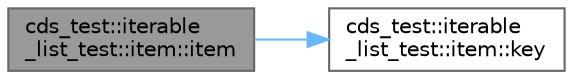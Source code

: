 digraph "cds_test::iterable_list_test::item::item"
{
 // LATEX_PDF_SIZE
  bgcolor="transparent";
  edge [fontname=Helvetica,fontsize=10,labelfontname=Helvetica,labelfontsize=10];
  node [fontname=Helvetica,fontsize=10,shape=box,height=0.2,width=0.4];
  rankdir="LR";
  Node1 [id="Node000001",label="cds_test::iterable\l_list_test::item::item",height=0.2,width=0.4,color="gray40", fillcolor="grey60", style="filled", fontcolor="black",tooltip=" "];
  Node1 -> Node2 [id="edge1_Node000001_Node000002",color="steelblue1",style="solid",tooltip=" "];
  Node2 [id="Node000002",label="cds_test::iterable\l_list_test::item::key",height=0.2,width=0.4,color="grey40", fillcolor="white", style="filled",URL="$structcds__test_1_1iterable__list__test_1_1item.html#a47534ec717e66c86715913018dbbbacc",tooltip=" "];
}
